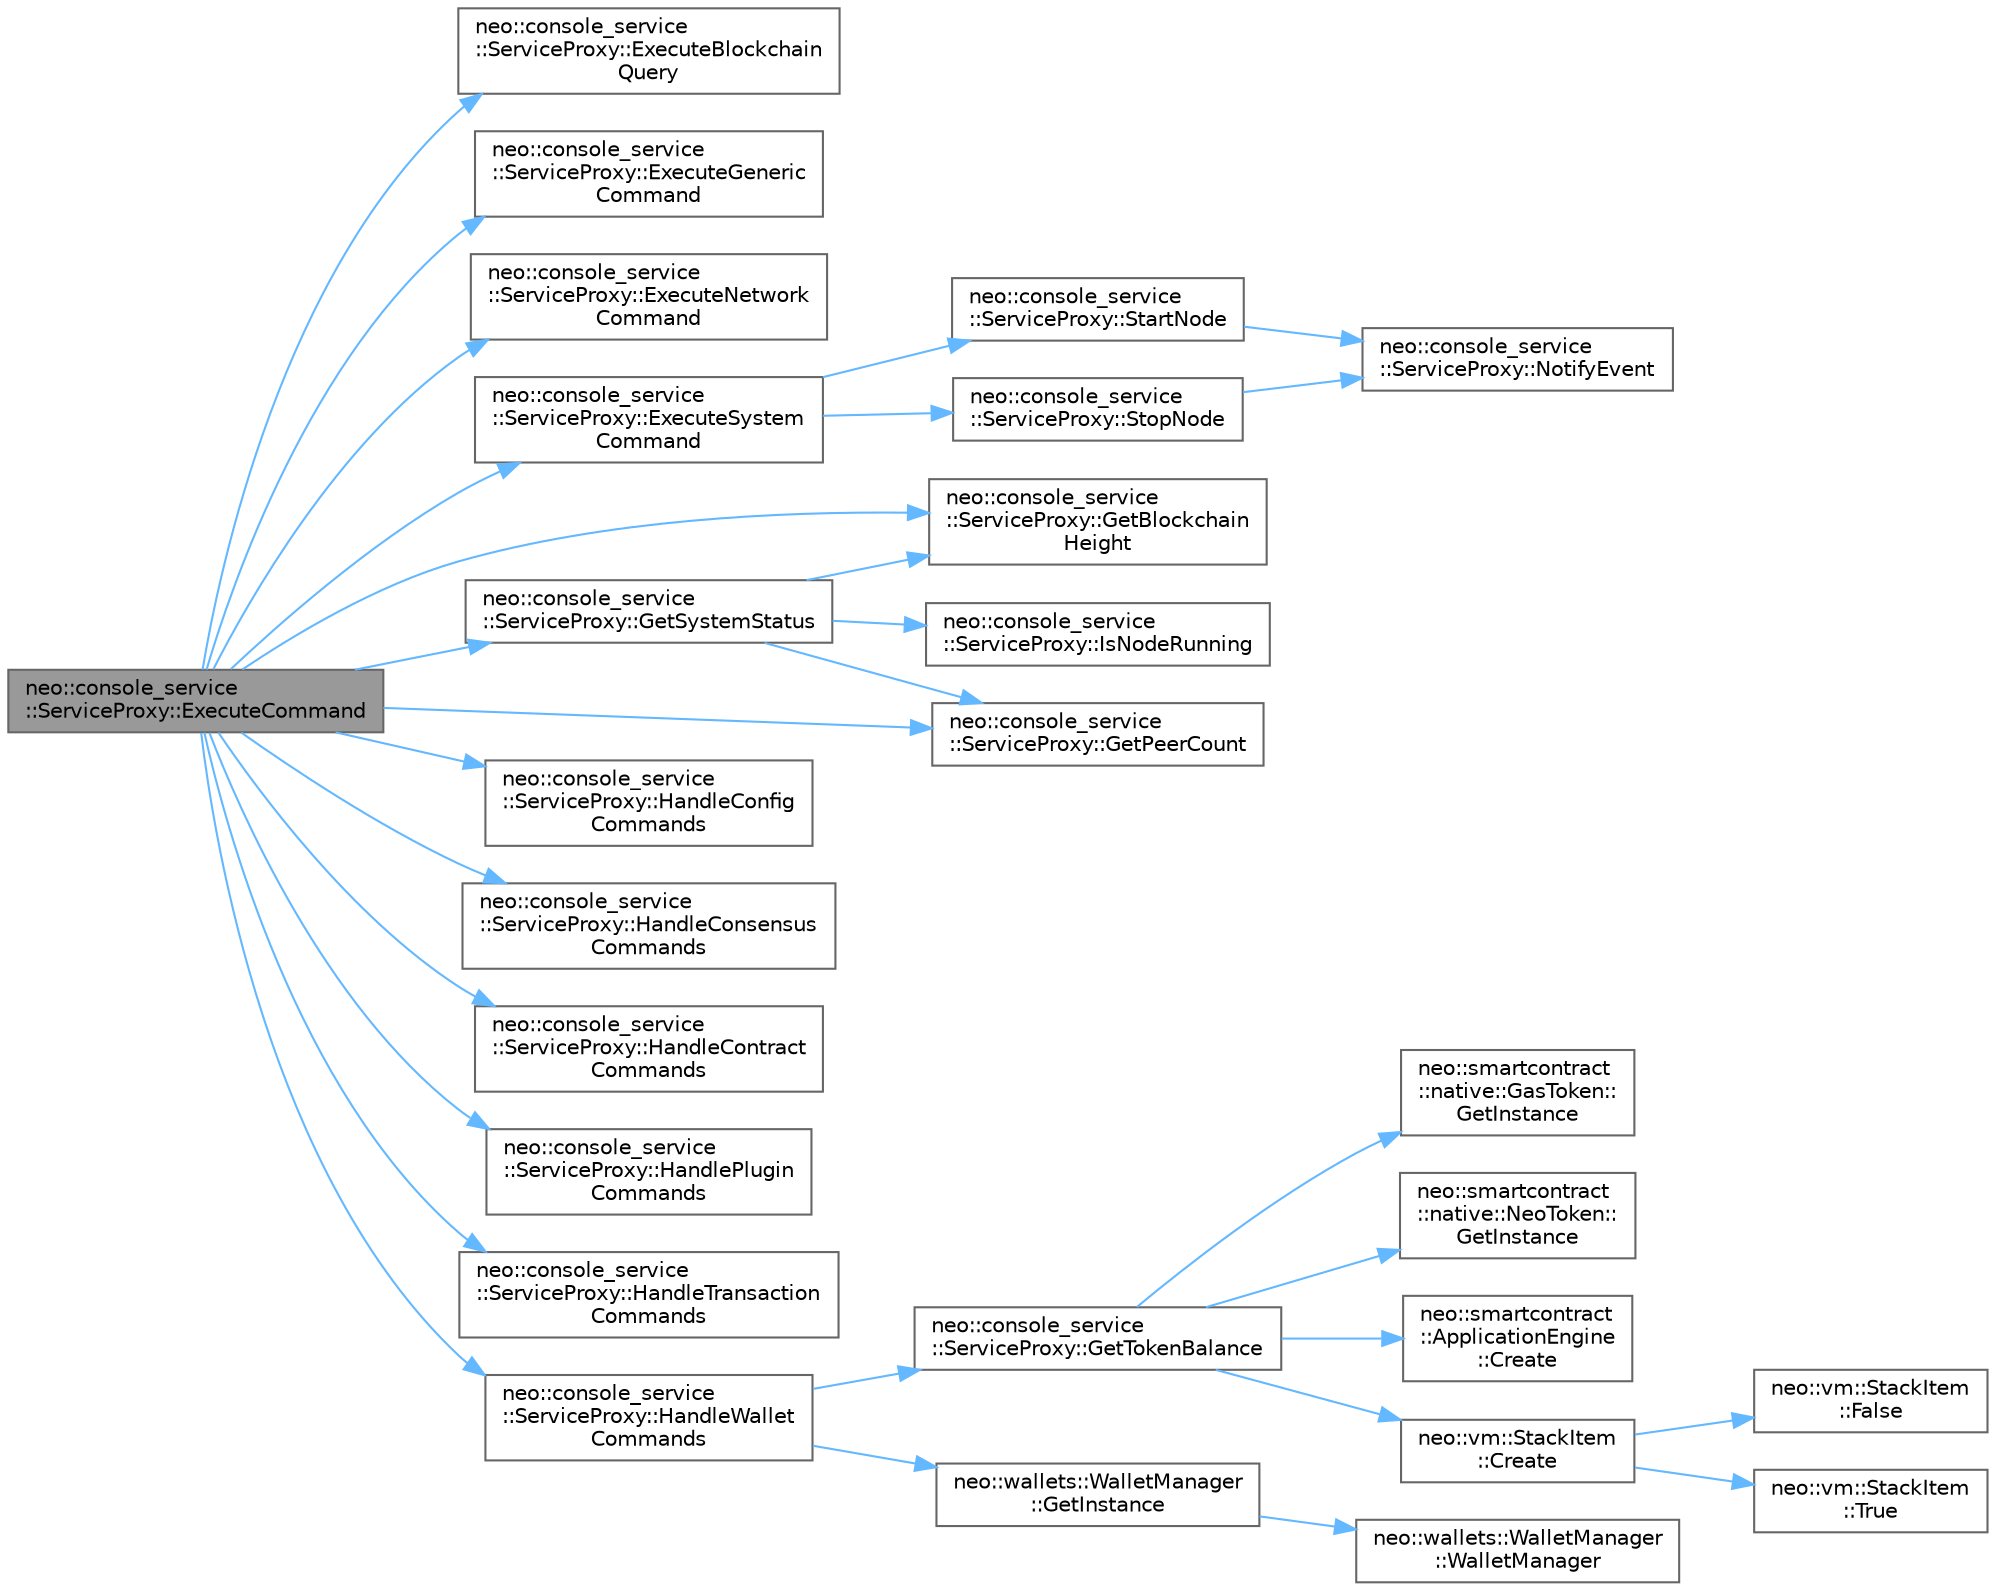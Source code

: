 digraph "neo::console_service::ServiceProxy::ExecuteCommand"
{
 // LATEX_PDF_SIZE
  bgcolor="transparent";
  edge [fontname=Helvetica,fontsize=10,labelfontname=Helvetica,labelfontsize=10];
  node [fontname=Helvetica,fontsize=10,shape=box,height=0.2,width=0.4];
  rankdir="LR";
  Node1 [id="Node000001",label="neo::console_service\l::ServiceProxy::ExecuteCommand",height=0.2,width=0.4,color="gray40", fillcolor="grey60", style="filled", fontcolor="black",tooltip="Execute a system command."];
  Node1 -> Node2 [id="edge1_Node000001_Node000002",color="steelblue1",style="solid",tooltip=" "];
  Node2 [id="Node000002",label="neo::console_service\l::ServiceProxy::ExecuteBlockchain\lQuery",height=0.2,width=0.4,color="grey40", fillcolor="white", style="filled",URL="$classneo_1_1console__service_1_1_service_proxy.html#a5b8bdb44db3e4698d55c77dee2bdfb6d",tooltip=" "];
  Node1 -> Node3 [id="edge2_Node000001_Node000003",color="steelblue1",style="solid",tooltip=" "];
  Node3 [id="Node000003",label="neo::console_service\l::ServiceProxy::ExecuteGeneric\lCommand",height=0.2,width=0.4,color="grey40", fillcolor="white", style="filled",URL="$classneo_1_1console__service_1_1_service_proxy.html#af70f055a16f275f47ca834f07ea7fbf4",tooltip=" "];
  Node1 -> Node4 [id="edge3_Node000001_Node000004",color="steelblue1",style="solid",tooltip=" "];
  Node4 [id="Node000004",label="neo::console_service\l::ServiceProxy::ExecuteNetwork\lCommand",height=0.2,width=0.4,color="grey40", fillcolor="white", style="filled",URL="$classneo_1_1console__service_1_1_service_proxy.html#a654b63fcfed209f4ab2c626be89d9f85",tooltip=" "];
  Node1 -> Node5 [id="edge4_Node000001_Node000005",color="steelblue1",style="solid",tooltip=" "];
  Node5 [id="Node000005",label="neo::console_service\l::ServiceProxy::ExecuteSystem\lCommand",height=0.2,width=0.4,color="grey40", fillcolor="white", style="filled",URL="$classneo_1_1console__service_1_1_service_proxy.html#a1031633cc1b473a4c2ed5bc291405df5",tooltip=" "];
  Node5 -> Node6 [id="edge5_Node000005_Node000006",color="steelblue1",style="solid",tooltip=" "];
  Node6 [id="Node000006",label="neo::console_service\l::ServiceProxy::StartNode",height=0.2,width=0.4,color="grey40", fillcolor="white", style="filled",URL="$classneo_1_1console__service_1_1_service_proxy.html#a2b384f701d3c159ce27eb3d12f44b214",tooltip="Start the node services."];
  Node6 -> Node7 [id="edge6_Node000006_Node000007",color="steelblue1",style="solid",tooltip=" "];
  Node7 [id="Node000007",label="neo::console_service\l::ServiceProxy::NotifyEvent",height=0.2,width=0.4,color="grey40", fillcolor="white", style="filled",URL="$classneo_1_1console__service_1_1_service_proxy.html#ad9abbc9f54def48fbde6de1a45cd2654",tooltip="Notify event callback if set."];
  Node5 -> Node8 [id="edge7_Node000005_Node000008",color="steelblue1",style="solid",tooltip=" "];
  Node8 [id="Node000008",label="neo::console_service\l::ServiceProxy::StopNode",height=0.2,width=0.4,color="grey40", fillcolor="white", style="filled",URL="$classneo_1_1console__service_1_1_service_proxy.html#a71621f610d14ad84584075190a81efe8",tooltip="Stop the node services."];
  Node8 -> Node7 [id="edge8_Node000008_Node000007",color="steelblue1",style="solid",tooltip=" "];
  Node1 -> Node9 [id="edge9_Node000001_Node000009",color="steelblue1",style="solid",tooltip=" "];
  Node9 [id="Node000009",label="neo::console_service\l::ServiceProxy::GetBlockchain\lHeight",height=0.2,width=0.4,color="grey40", fillcolor="white", style="filled",URL="$classneo_1_1console__service_1_1_service_proxy.html#a897037b78900be83cb62886c489d56d6",tooltip="Get the current blockchain height."];
  Node1 -> Node10 [id="edge10_Node000001_Node000010",color="steelblue1",style="solid",tooltip=" "];
  Node10 [id="Node000010",label="neo::console_service\l::ServiceProxy::GetPeerCount",height=0.2,width=0.4,color="grey40", fillcolor="white", style="filled",URL="$classneo_1_1console__service_1_1_service_proxy.html#a6e768babf80e3d30248bea6cd91896ee",tooltip="Get the number of connected peers."];
  Node1 -> Node11 [id="edge11_Node000001_Node000011",color="steelblue1",style="solid",tooltip=" "];
  Node11 [id="Node000011",label="neo::console_service\l::ServiceProxy::GetSystemStatus",height=0.2,width=0.4,color="grey40", fillcolor="white", style="filled",URL="$classneo_1_1console__service_1_1_service_proxy.html#a62d5cdcc21a6e62fbbefe5d610ee69f4",tooltip="Get system status information."];
  Node11 -> Node9 [id="edge12_Node000011_Node000009",color="steelblue1",style="solid",tooltip=" "];
  Node11 -> Node10 [id="edge13_Node000011_Node000010",color="steelblue1",style="solid",tooltip=" "];
  Node11 -> Node12 [id="edge14_Node000011_Node000012",color="steelblue1",style="solid",tooltip=" "];
  Node12 [id="Node000012",label="neo::console_service\l::ServiceProxy::IsNodeRunning",height=0.2,width=0.4,color="grey40", fillcolor="white", style="filled",URL="$classneo_1_1console__service_1_1_service_proxy.html#a10dbef64cc6de0a45c1be1d67407c43a",tooltip="Check if the node is running."];
  Node1 -> Node13 [id="edge15_Node000001_Node000013",color="steelblue1",style="solid",tooltip=" "];
  Node13 [id="Node000013",label="neo::console_service\l::ServiceProxy::HandleConfig\lCommands",height=0.2,width=0.4,color="grey40", fillcolor="white", style="filled",URL="$classneo_1_1console__service_1_1_service_proxy.html#af355c3d207e9d50b023e8854c8e040db",tooltip=" "];
  Node1 -> Node14 [id="edge16_Node000001_Node000014",color="steelblue1",style="solid",tooltip=" "];
  Node14 [id="Node000014",label="neo::console_service\l::ServiceProxy::HandleConsensus\lCommands",height=0.2,width=0.4,color="grey40", fillcolor="white", style="filled",URL="$classneo_1_1console__service_1_1_service_proxy.html#af8d8ba9fd0cfaa0e6f9e7a92502655ce",tooltip=" "];
  Node1 -> Node15 [id="edge17_Node000001_Node000015",color="steelblue1",style="solid",tooltip=" "];
  Node15 [id="Node000015",label="neo::console_service\l::ServiceProxy::HandleContract\lCommands",height=0.2,width=0.4,color="grey40", fillcolor="white", style="filled",URL="$classneo_1_1console__service_1_1_service_proxy.html#a4b360923883f6208ca567f37d0a32eab",tooltip=" "];
  Node1 -> Node16 [id="edge18_Node000001_Node000016",color="steelblue1",style="solid",tooltip=" "];
  Node16 [id="Node000016",label="neo::console_service\l::ServiceProxy::HandlePlugin\lCommands",height=0.2,width=0.4,color="grey40", fillcolor="white", style="filled",URL="$classneo_1_1console__service_1_1_service_proxy.html#a9b82217ddbe063d20697148d0a1a881a",tooltip=" "];
  Node1 -> Node17 [id="edge19_Node000001_Node000017",color="steelblue1",style="solid",tooltip=" "];
  Node17 [id="Node000017",label="neo::console_service\l::ServiceProxy::HandleTransaction\lCommands",height=0.2,width=0.4,color="grey40", fillcolor="white", style="filled",URL="$classneo_1_1console__service_1_1_service_proxy.html#a293935a60a16570e5a420a7230a77374",tooltip=" "];
  Node1 -> Node18 [id="edge20_Node000001_Node000018",color="steelblue1",style="solid",tooltip=" "];
  Node18 [id="Node000018",label="neo::console_service\l::ServiceProxy::HandleWallet\lCommands",height=0.2,width=0.4,color="grey40", fillcolor="white", style="filled",URL="$classneo_1_1console__service_1_1_service_proxy.html#ad67685e2a62b75857c646ea93df3c90b",tooltip=" "];
  Node18 -> Node19 [id="edge21_Node000018_Node000019",color="steelblue1",style="solid",tooltip=" "];
  Node19 [id="Node000019",label="neo::wallets::WalletManager\l::GetInstance",height=0.2,width=0.4,color="grey40", fillcolor="white", style="filled",URL="$classneo_1_1wallets_1_1_wallet_manager.html#a715ac0efe76a7d5af8caf7a3743f4cdc",tooltip="Gets the instance."];
  Node19 -> Node20 [id="edge22_Node000019_Node000020",color="steelblue1",style="solid",tooltip=" "];
  Node20 [id="Node000020",label="neo::wallets::WalletManager\l::WalletManager",height=0.2,width=0.4,color="grey40", fillcolor="white", style="filled",URL="$classneo_1_1wallets_1_1_wallet_manager.html#a6f45a0597beac4d57946cbd67c0edcac",tooltip=" "];
  Node18 -> Node21 [id="edge23_Node000018_Node000021",color="steelblue1",style="solid",tooltip=" "];
  Node21 [id="Node000021",label="neo::console_service\l::ServiceProxy::GetTokenBalance",height=0.2,width=0.4,color="grey40", fillcolor="white", style="filled",URL="$classneo_1_1console__service_1_1_service_proxy.html#adb98080312f0f6c0d3fed924bbe82e91",tooltip=" "];
  Node21 -> Node22 [id="edge24_Node000021_Node000022",color="steelblue1",style="solid",tooltip=" "];
  Node22 [id="Node000022",label="neo::smartcontract\l::ApplicationEngine\l::Create",height=0.2,width=0.4,color="grey40", fillcolor="white", style="filled",URL="$classneo_1_1smartcontract_1_1_application_engine.html#a77339fb87f2b47d36c5f762337f72341",tooltip="Creates a new instance of the ApplicationEngine class."];
  Node21 -> Node23 [id="edge25_Node000021_Node000023",color="steelblue1",style="solid",tooltip=" "];
  Node23 [id="Node000023",label="neo::vm::StackItem\l::Create",height=0.2,width=0.4,color="grey40", fillcolor="white", style="filled",URL="$classneo_1_1vm_1_1_stack_item.html#a1d67a8c02d58d56410378b997c2e7855",tooltip="Creates a primitive stack item."];
  Node23 -> Node24 [id="edge26_Node000023_Node000024",color="steelblue1",style="solid",tooltip=" "];
  Node24 [id="Node000024",label="neo::vm::StackItem\l::False",height=0.2,width=0.4,color="grey40", fillcolor="white", style="filled",URL="$classneo_1_1vm_1_1_stack_item.html#a759c1a70f6481936eb089083a5fa2d4e",tooltip="Gets the false stack item."];
  Node23 -> Node25 [id="edge27_Node000023_Node000025",color="steelblue1",style="solid",tooltip=" "];
  Node25 [id="Node000025",label="neo::vm::StackItem\l::True",height=0.2,width=0.4,color="grey40", fillcolor="white", style="filled",URL="$classneo_1_1vm_1_1_stack_item.html#ac5c88a02b66663d80e61942bb425391c",tooltip="Gets the true stack item."];
  Node21 -> Node26 [id="edge28_Node000021_Node000026",color="steelblue1",style="solid",tooltip=" "];
  Node26 [id="Node000026",label="neo::smartcontract\l::native::GasToken::\lGetInstance",height=0.2,width=0.4,color="grey40", fillcolor="white", style="filled",URL="$classneo_1_1smartcontract_1_1native_1_1_gas_token.html#a0a5458f42995bd194a55d5f24d3a72a6",tooltip="Gets the instance."];
  Node21 -> Node27 [id="edge29_Node000021_Node000027",color="steelblue1",style="solid",tooltip=" "];
  Node27 [id="Node000027",label="neo::smartcontract\l::native::NeoToken::\lGetInstance",height=0.2,width=0.4,color="grey40", fillcolor="white", style="filled",URL="$classneo_1_1smartcontract_1_1native_1_1_neo_token.html#a90cb76fc97b70fbb68bd14545704e463",tooltip="Gets the instance."];
}
